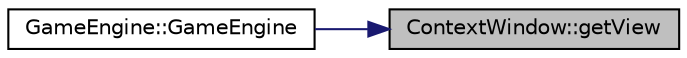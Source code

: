 digraph "ContextWindow::getView"
{
 // LATEX_PDF_SIZE
  edge [fontname="Helvetica",fontsize="10",labelfontname="Helvetica",labelfontsize="10"];
  node [fontname="Helvetica",fontsize="10",shape=record];
  rankdir="RL";
  Node1 [label="ContextWindow::getView",height=0.2,width=0.4,color="black", fillcolor="grey75", style="filled", fontcolor="black",tooltip=" "];
  Node1 -> Node2 [dir="back",color="midnightblue",fontsize="10",style="solid",fontname="Helvetica"];
  Node2 [label="GameEngine::GameEngine",height=0.2,width=0.4,color="black", fillcolor="white", style="filled",URL="$class_game_engine.html#a84c38ed3499952f75d1f5f6e536a3577",tooltip=" "];
}
